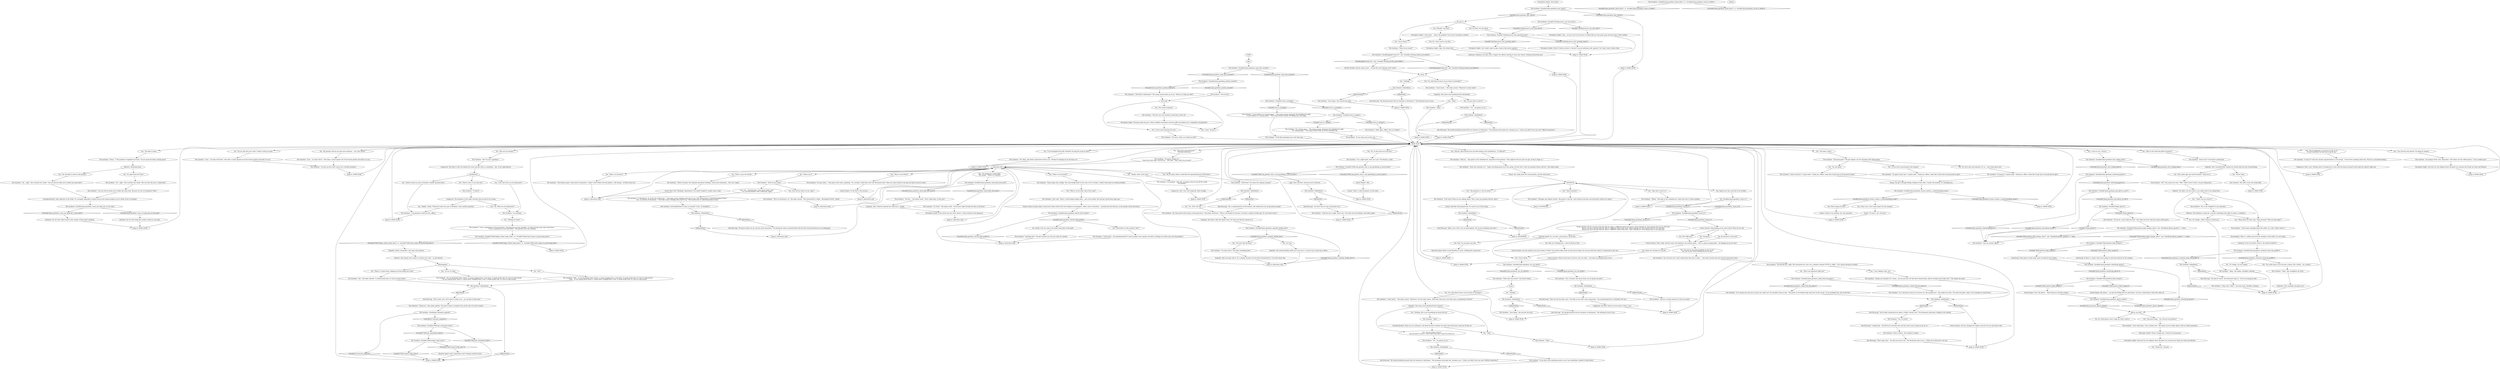 # PLAZA / THE GARDENER
# The Gardener stands on the corner of Whirling and is there to help you navigate the streets of Martinaise. Later it turns out she's a Union spy. You get to know from here that Joyce is in town.
# ==================================================
digraph G {
	  0 [label="START"];
	  1 [label="input"];
	  2 [label="Savoir Faire: Pier? Buildings? Apartments? You should *explore*, maybe scale a wall?"];
	  3 [label="The Gardener: IsKimHere()"];
	  4 [label="IsKimHere()", shape=diamond];
	  5 [label="!(IsKimHere())", shape=diamond];
	  6 [label="You: \"The body is down.\""];
	  7 [label="The Gardener: \"Oh... right.\" She scratches her cheek. \"Can you tell me when you've taken him away then?\""];
	  8 [label="You: \"The body is gone.\""];
	  9 [label="You: \"Go on, it's okay.\""];
	  10 [label="You: \"But?\""];
	  11 [label="The Gardener: Variable[\"whirling.mirror_first_greeting_done\"]"];
	  12 [label="Variable[\"whirling.mirror_first_greeting_done\"]", shape=diamond];
	  13 [label="!(Variable[\"whirling.mirror_first_greeting_done\"])", shape=diamond];
	  14 [label="The Gardener: IsKimHere()"];
	  15 [label="IsKimHere()", shape=diamond];
	  16 [label="!(IsKimHere())", shape=diamond];
	  17 [label="The Gardener: IsKimHere()"];
	  18 [label="IsKimHere()", shape=diamond];
	  19 [label="!(IsKimHere())", shape=diamond];
	  20 [label="You: \"Yes. That's the one.\""];
	  21 [label="You: \"You don't like the boat?\""];
	  22 [label="You: Let it go."];
	  23 [label="The Gardener: \"Anything else?\" The girl watches you rub your sides for warmth."];
	  24 [label="You: \"Working on what?\""];
	  25 [label="You: \"Cool. And what are you doing here?\""];
	  26 [label="The Gardener: \"Of course. Where to?\"\n\"Since the street sign's messed up...\" She nods. \"Okay. What do you need?\""];
	  27 [label="You: \"Thanks, that's all for now.\""];
	  28 [label="You: What's going on here?"];
	  29 [label="You: The traffic jam?"];
	  30 [label="You: Why am I thinking this, I said I'm black as fuck."];
	  31 [label="music"];
	  32 [label="You: \"Nothing, this is just something my brain told me.\""];
	  33 [label="The Gardener: CheckItem(\"ammonia_ampoule\")"];
	  34 [label="CheckItem(\"ammonia_ampoule\")", shape=diamond];
	  35 [label="!(CheckItem(\"ammonia_ampoule\"))", shape=diamond];
	  36 [label="Inland Empire: Her gloves -- you get the feeling that you need them. You have a dead body to deal with, after all."];
	  37 [label="Composure: She's very well composed. Back straight."];
	  38 [label="The Gardener: Variable[\"plaza.gardener_authority_clean_the_graffito\"]"];
	  39 [label="Variable[\"plaza.gardener_authority_clean_the_graffito\"]", shape=diamond];
	  40 [label="!(Variable[\"plaza.gardener_authority_clean_the_graffito\"])", shape=diamond];
	  41 [label="Jump to: [MAIN HUB]"];
	  42 [label="The Gardener: Variable[\"plaza.gardener_perc_black\"]"];
	  43 [label="Variable[\"plaza.gardener_perc_black\"]", shape=diamond];
	  44 [label="!(Variable[\"plaza.gardener_perc_black\"])", shape=diamond];
	  45 [label="music"];
	  46 [label="The Gardener: IsKimHere()"];
	  47 [label="IsKimHere()", shape=diamond];
	  48 [label="!(IsKimHere())", shape=diamond];
	  49 [label="The Gardener: \"I have a greenhouse in the yard there.\" She gestures over her shoulder. \"I've been trying to get some work done...\"\n\"I have a greenhouse in the yard there.\" She gestures over her shoulder. "];
	  50 [label="The Gardener: \"It's there.\" She points north. \"In the yard, right through the hole in the fence.\""];
	  51 [label="You: \"It was sent to processing in the morgue.\""];
	  52 [label="Drama: Of course, sire, of course."];
	  53 [label="Perception (Sight): Okay. The stimuli end."];
	  54 [label="You: \"It's alright, I didn't mean to startle you.\""];
	  55 [label="Encyclopedia: *Pig* is a widely-used term for members of the Police. It's not loving."];
	  56 [label="The Gardener: \"Okay.\" She straightens her back."];
	  57 [label="You: \"It's gone from the *tree*.\""];
	  58 [label="Jump to: [MAIN HUB]"];
	  59 [label="Rhetoric: She realizes she's about to criticize your work -- or lack thereof."];
	  60 [label="You: \"You're black.\""];
	  61 [label="You: \"So, what kind of music do you listen to nowadays?\""];
	  62 [label="The Gardener: \"We don't see a lot of police around here, that's all.\""];
	  63 [label="The Gardener: \"Me? I'm just a gardener.\""];
	  64 [label="Interfacing: Those gloves would really come in handy for the autopsy."];
	  65 [label="The Gardener: CheckEquipped(\"neck_tie\")  and  Variable[\"whirling.necktie_personified\"]"];
	  66 [label="CheckEquipped(\"neck_tie\")  and  Variable[\"whirling.necktie_personified\"]", shape=diamond];
	  67 [label="!(CheckEquipped(\"neck_tie\")  and  Variable[\"whirling.necktie_personified\"])", shape=diamond];
	  68 [label="The Gardener: \"Sure -- I'm done with them.\" She takes a small capsule out of her breast pocket and hands it to you."];
	  69 [label="Drama: Surely it was nothing, sire. Just paranoia."];
	  70 [label="You: Yeah, I'm not gonna say that."];
	  71 [label="You: \"I was talking to him, yes.\""];
	  72 [label="The Gardener: Variable[\"TASK.fridge_victims_body_done\"]  or  Variable[\"TASK.send_corpse_to_processing_done\"]"];
	  73 [label="Variable[\"TASK.fridge_victims_body_done\"]  or  Variable[\"TASK.send_corpse_to_processing_done\"]", shape=diamond];
	  74 [label="!(Variable[\"TASK.fridge_victims_body_done\"]  or  Variable[\"TASK.send_corpse_to_processing_done\"])", shape=diamond];
	  75 [label="Jump to: [MAIN HUB]"];
	  76 [label="The Gardener: IsKimHere()"];
	  77 [label="IsKimHere()", shape=diamond];
	  78 [label="!(IsKimHere())", shape=diamond];
	  79 [label="Jump to: [directions hub]"];
	  80 [label="Composure: She hides it well, but behind the sweat and dirt there is something... else. In her rigid posture."];
	  81 [label="Authority: Nothing to see here. Just a regular law official reacting to every day stimuli. Nothing noteworthy here."];
	  82 [label="Jump to: [directions hub]"];
	  83 [label="The Gardener: \"Of course. What can I help you with?\""];
	  85 [label="The Gardener: \"Of course, I won't hold you back.\" She wipes her brow with the canary yellow glove."];
	  86 [label="The Gardener: \"There's the pier, the Capeside apartment buildings. Some more tenements... Not a lot, really.\""];
	  87 [label="You: \"What is on the other side of the canal?\""];
	  88 [label="Conceptualization: Yeah, keep her in the *loop*. It's strangely enjoyable to report back on the minute progress you've made. Even to strangers."];
	  89 [label="The Gardener: IsKimHere()"];
	  90 [label="IsKimHere()", shape=diamond];
	  91 [label="!(IsKimHere())", shape=diamond];
	  92 [label="The Gardener: \"I'm a night hawk, what can I say?\" She flashes a smile."];
	  93 [label="Drama: There's a little meanness in that smile."];
	  94 [label="Perception (Smell): Even all the way over here, there's a drop of death in the spring air."];
	  95 [label="You: No. I don't want to say that."];
	  96 [label="Kim Kitsuragi: \"No need to worry,\" the lieutenant steps in, \"we're not saying you did.\""];
	  97 [label="The Gardener: \"Oh. Okay.\" She doesn't quite know what to say. \"Thanks for keeping me in the know, sir.\""];
	  98 [label="Jump to: [MAIN HUB]"];
	  99 [label="You: Shake it off, you seem to be under some kind of cold spell..."];
	  100 [label="The Gardener: Variable[\"plaza.gardener_black_done\"]  or  Variable[\"plaza.gardener_viscal_rc_failed\"]"];
	  101 [label="Variable[\"plaza.gardener_black_done\"]  or  Variable[\"plaza.gardener_viscal_rc_failed\"]", shape=diamond];
	  102 [label="!(Variable[\"plaza.gardener_black_done\"]  or  Variable[\"plaza.gardener_viscal_rc_failed\"])", shape=diamond];
	  103 [label="Jump to: [MAIN HUB]"];
	  104 [label="You: \"I have some questions for you.\""];
	  105 [label="The Gardener: \"It's raining again...\" The young woman resting by the wheelbarrow sighs.\n\"It's raining again...\" The young woman looks up at the overladen sky."];
	  106 [label="gloves_are_here"];
	  107 [label="You: \"My partner told me you may have ammonia -- can I have some?\""];
	  108 [label="You: \"What is in the East?\""];
	  109 [label="The Gardener: \"The harbour gates. Some kind of commotion, I think? I don't follow the local politics.\" She shrugs. \"A Frittte store too.\""];
	  110 [label="You: \"What is in the West?\""];
	  111 [label="Jump to: [directions hub]"];
	  112 [label="Rhetoric: You didn't say she wrote it, you asked what it was doing there."];
	  113 [label="Authority: No! Do *not* keep this random civilian in any loops."];
	  114 [label="The Gardener: \"Snow has nutrients in it -- helps everything green up in the spring. At least that's what my grandma always told me.\" She smiles shyly."];
	  115 [label="The Gardener: \"Mhmh.\" She looks at her wheelbarrow, where the snow is slowly melting."];
	  116 [label="You: \"Are you by any chance keeping an eye on us?\"\n\"Are you by any chance keeping an eye on me?\""];
	  117 [label="Kim Kitsuragi: \"We should probably proceed with our business in Martinaise.\" The lieutenant interrupts her, turning to you. \"Unless you didn't have any more *official* questions?\""];
	  118 [label="You: \"Do you listen to disco?\"\n\"Do you listen to disco? I need some fresh jams to get out of this rut.\""];
	  119 [label="Jump to: [MAIN HUB]"];
	  120 [label="Jump to: [MAIN HUB]"];
	  121 [label="You: \"What about the other sign. *Pigs go home*? Who are these pigs?\""];
	  122 [label="Authority: Even if she didn't write it, she should CLEAN IT."];
	  123 [label="The Gardener: \"Like gone-gone?\" The girl repeats, her face beaming with appreciation."];
	  124 [label="The Gardener: Variable[\"plaza.gardener_main_hub_reached\"]"];
	  125 [label="Variable[\"plaza.gardener_main_hub_reached\"]", shape=diamond];
	  126 [label="!(Variable[\"plaza.gardener_main_hub_reached\"])", shape=diamond];
	  127 [label="The Gardener: \"Yes.\" She looks relieved. \"It smells pretty bad, so I have to take breaks.\""];
	  128 [label="Kim Kitsuragi: \"Yes. A representative of the harbour. She should have set up operations nearby.\""];
	  129 [label="You: \"What is in the South?\""];
	  130 [label="You: \"Maybe.\" (Nod.) \"Pleased to meet you, Just A Gardener. I have another question.\""];
	  131 [label="You: Squint your eyes and look at her intently."];
	  132 [label="You: Variable[\"plaza.gardener_viscal_rc\"]"];
	  133 [label="Variable[\"plaza.gardener_viscal_rc\"]", shape=diamond];
	  134 [label="!(Variable[\"plaza.gardener_viscal_rc\"])", shape=diamond];
	  135 [label="The Gardener: Variable[\"plaza.gardener_viscal_rc\"]"];
	  136 [label="Variable[\"plaza.gardener_viscal_rc\"]", shape=diamond];
	  137 [label="!(Variable[\"plaza.gardener_viscal_rc\"])", shape=diamond];
	  138 [label="Visual Calculus: Are you entirely sure you're black as *fuck*? You should really check out that mirror thing. For now, go with she's black. It's important to the case."];
	  139 [label="Jump to: [MAIN HUB]"];
	  140 [label="The Gardener: Variable[\"TASK.perform_field_autopsy\"]"];
	  141 [label="Variable[\"TASK.perform_field_autopsy\"]", shape=diamond];
	  142 [label="!(Variable[\"TASK.perform_field_autopsy\"])", shape=diamond];
	  143 [label="The Gardener: Variable[\"TASK.ask_gardner_why_is_she_gardening_in_march_done\"]"];
	  144 [label="Variable[\"TASK.ask_gardner_why_is_she_gardening_in_march_done\"]", shape=diamond];
	  145 [label="!(Variable[\"TASK.ask_gardner_why_is_she_gardening_in_march_done\"])", shape=diamond];
	  146 [label="You: \"I have to run.\" [Leave.]"];
	  147 [label="The Gardener: \"Oh that...\" She points north. \"That's right there, in the yard.\""];
	  148 [label="Jump to: [MAIN HUB]"];
	  149 [label="You: So what? I'm also black."];
	  150 [label="Perception (Sight): I don't know -- what's the problem? You're just *reacting to stimuli*."];
	  151 [label="The Gardener: \"I don't know...\" She looks around. \"Whatever's on the radio?\""];
	  152 [label="Jump to: [directions hub]"];
	  153 [label="intro_hub"];
	  154 [label="You: \"Good to meet you, Just-A-Gardener. Another question then.\""];
	  155 [label="The Gardener: Variable[\"plaza.gardener_first_ending_done\"]"];
	  156 [label="Variable[\"plaza.gardener_first_ending_done\"]", shape=diamond];
	  157 [label="!(Variable[\"plaza.gardener_first_ending_done\"])", shape=diamond];
	  158 [label="The Gardener: \"Some shops and a bridge. The canal bridge leads to the coast, but it's broken, I think? Some kind of accident probably.\""];
	  159 [label="Empathy: She's not okay with it. It's a display of power and she feels threatened by it. You don't know why."];
	  160 [label="Jump to: [MAIN HUB]"];
	  161 [label="Perception (Sight): The place looks the part. There's graffito everywhere and the traffic jam behind you is completely *unregulated*."];
	  162 [label="Jump to: [MAIN HUB]"];
	  163 [label="The Gardener: Variable[\"TASK.inspect_body_parts\"]"];
	  164 [label="Variable[\"TASK.inspect_body_parts\"]", shape=diamond];
	  165 [label="!(Variable[\"TASK.inspect_body_parts\"])", shape=diamond];
	  166 [label="You: \"You could clean it up if you get a chance. Be a citizen -- be a winner.\""];
	  167 [label="Empathy: There's discomfort. She stops mid sentence."];
	  168 [label="Perception (Sight): She's black."];
	  169 [label="Kim Kitsuragi: \"We should proceed with our business in Martinaise.\" The lieutenant turns to you."];
	  170 [label="The Gardener: \"I don't know... the abandoned kind? It used to gather every spring, but there's nothing to do there now. Just drug addicts.\""];
	  171 [label="The Gardener: \"Uh... I'm gonna say no.\""];
	  172 [label="The Gardener: \"I'm glad to hear that.\" A quick smile. \"Thank you, officer. Looks like I'll get mint in the ground by April.\""];
	  173 [label="You: I don't care, I just wanna enjoy the nice moment."];
	  174 [label="Empathy: She seems more perplexed than cornered."];
	  175 [label="Composure: She's a pro. Nothing short of coming face to face with the fatman himself would make her admit it right now."];
	  176 [label="You: \"What is this *fuck the police* business?\""];
	  177 [label="The Gardener: \"Excuse me?\" She doesn't understand."];
	  178 [label="MAIN HUB"];
	  179 [label="The Gardener: Variable[\"auto.is_raining\"]"];
	  180 [label="Variable[\"auto.is_raining\"]", shape=diamond];
	  181 [label="!(Variable[\"auto.is_raining\"])", shape=diamond];
	  182 [label="The Gardener: Variable[\"auto.is_snowing\"]"];
	  183 [label="Variable[\"auto.is_snowing\"]", shape=diamond];
	  184 [label="!(Variable[\"auto.is_snowing\"])", shape=diamond];
	  185 [label="the_girl_is"];
	  186 [label="You: \"Nothing.\""];
	  187 [label="The Gardener: \"You're back.\""];
	  188 [label="The Gardener: \"Thank you.\" She smiles politely. \"My head is about to explode from all the salts I've had to inhale.\""];
	  189 [label="The Gardener: Variable[\"TASK.perform_field_autopsy\"]"];
	  190 [label="Variable[\"TASK.perform_field_autopsy\"]", shape=diamond];
	  191 [label="!(Variable[\"TASK.perform_field_autopsy\"])", shape=diamond];
	  192 [label="The Gardener: \"Go easy on that stuff. It gave me a terrible headache.\""];
	  193 [label="You: \"Okay then. Snow it is.\""];
	  194 [label="Jump to: [SNOWHUB]"];
	  195 [label="Visual Calculus: That's right. And the canal, the bookstore, the harbour gates... This is a great vantage point -- for keeping an eye on *you*."];
	  196 [label="The Gardener: \"Okay.\""];
	  197 [label="You: \"It's so late and you're still here.\""];
	  198 [label="Inland Empire: Odd..."];
	  199 [label="Jump to: [MAIN HUB]"];
	  200 [label="You: \"Evrart confirmed, he sent you to spy on us.\"\n\"Evrart confirmed, he sent you to spy on me.\""];
	  201 [label="The Gardener: \"Okay,\" she replies, shoulders relaxing."];
	  202 [label="You: \"I've investigated the body. Shouldn't be long till we get it down.\""];
	  203 [label="You: \"No, the body is down on the ground.\""];
	  204 [label="You: \"I'm looking for a dead body.\"\n\"The corpse -- where is it exactly?\""];
	  205 [label="The Gardener: \"Oh, that must be the woman on the giant boat.\" She points northwest. \"There's one docked on the pier. It arrived a couple of weeks ago. It's very hard to miss.\""];
	  206 [label="The Gardener: Variable[\"plaza.gardener_prehub_reached\"]"];
	  207 [label="Variable[\"plaza.gardener_prehub_reached\"]", shape=diamond];
	  208 [label="!(Variable[\"plaza.gardener_prehub_reached\"])", shape=diamond];
	  209 [label="The Gardener: Variable[\"plaza.gardener_gloves_inland\"]"];
	  210 [label="Variable[\"plaza.gardener_gloves_inland\"]", shape=diamond];
	  211 [label="!(Variable[\"plaza.gardener_gloves_inland\"])", shape=diamond];
	  212 [label="The Gardener: \"Oh?\" She cranes her neck. \"Well, I didn't write it there. I'm just sitting here.\""];
	  213 [label="Drama: You get a strange feeling, looking at that smile. It spoils the moment. It is disingenuous."];
	  214 [label="The Gardener: \"Ask me a normal question or leave me alone.\""];
	  215 [label="You: Noted, but I'll keep it to myself."];
	  216 [label="The Gardener: Variable[\"plaza.gardener_asked_fuck_the_police\"]"];
	  217 [label="Variable[\"plaza.gardener_asked_fuck_the_police\"]", shape=diamond];
	  218 [label="!(Variable[\"plaza.gardener_asked_fuck_the_police\"])", shape=diamond];
	  219 [label="Jump to: [MAIN HUB]"];
	  220 [label="The Gardener: \"If you don't have anything normal to say I had something I needed to think about.\""];
	  221 [label="Conceptualization: What are you waiting for, ask about the disco already. You need some fresh jams to get out of this rut."];
	  222 [label="Inland Empire: In the West is the miracle..."];
	  223 [label="The Gardener: Variable[\"XP.got_gloves\"]"];
	  224 [label="Variable[\"XP.got_gloves\"]", shape=diamond];
	  225 [label="!(Variable[\"XP.got_gloves\"])", shape=diamond];
	  226 [label="The Gardener: \"Is that so?\" Her face remains expressionless as she shrugs. \"I don't know anything about that. Must be a misunderstanding.\""];
	  227 [label="Jump to: [MAIN HUB]"];
	  228 [label="You: \"Never mind.\""];
	  229 [label="The Gardener: \"In heaven?\" A quick smile. \"Thank you, officer. Looks like I'll get mint in the ground by April.\""];
	  230 [label="Jump to: [MAIN HUB]"];
	  231 [label="The Gardener: \"I am pleased to meet you too, officer.\""];
	  232 [label="The Gardener: \"Sure -- I'm done with it.\" She takes a small capsule out of her breast pocket and hands it to you."];
	  233 [label="directions hub"];
	  234 [label="You: \"I didn't say you wrote it.\""];
	  235 [label="The Gardener: \"Sir, it was *implied* in your question.\""];
	  236 [label="Rhetoric: The timidness is gone for a second. Something else takes it's place. A readiness."];
	  237 [label="Visual Calculus: All you can see is the fact that her skin is a different colour from yours. That's literally all. You're gonna have to run with that.\nAll you can see is the fact that her skin is a different colour from yours. That's literally all. You're gonna have to run with that.\nAll you can see is the fact that her skin is a different colour from yours. That's literally all. You're gonna have to run with that."];
	  238 [label="Reaction Speed: Better to get off before it starts. Nothing left to gain here."];
	  239 [label="The Gardener: \"It is, because he sent you to harass me, didn't he? You shouldn't listen to him.\" She points to the defaced sign above her on the corner. \"It was probably him, who wrote that.\""];
	  240 [label="The Gardener: There's silence. The smallest of smiles."];
	  241 [label="Jump to: [MAIN HUB]"];
	  242 [label="The Gardener: \"What does that mean?\" She doesn't flinch."];
	  243 [label="The Gardener: Variable[\"plaza.gardener_interfacing_gloves\"]"];
	  244 [label="Variable[\"plaza.gardener_interfacing_gloves\"]", shape=diamond];
	  245 [label="!(Variable[\"plaza.gardener_interfacing_gloves\"])", shape=diamond];
	  246 [label="Logic: She's still here, because you're still here."];
	  247 [label="Jump to: [MAIN HUB]"];
	  248 [label="You: \"It's alright, I'm just asking.\""];
	  249 [label="You: \"Can I borrow your gloves? I'm doing an autopsy.\""];
	  250 [label="The Gardener: \"It was clear just an hour ago...\""];
	  251 [label="The Gardener: \"What do you mean?\""];
	  252 [label="You: \"Later.\" [Leave.]"];
	  253 [label="The Gardener: \"See you around, officer.\""];
	  254 [label="The Gardener: \"In Martinaise, sir. In the city of Revachol...\" She looks around, thinking what else to say. \"This intersection is called Roundabout North.\"\n\"Yes, sir. District of Martinaise...\" She looks around, thinking what else to say. \"This intersection is called Roundabout North.\""];
	  255 [label="The Gardener: \"Wild Pines? You mean the company woman?\""];
	  256 [label="You: \"Tell me, what exactly have you been doing in your greenhouse -- in *March*?\""];
	  257 [label="The Gardener: \"Sure thing.\" She narrows her eyes."];
	  258 [label="The Gardener: \"A bit much? What are you talking about? That's what my grandma told me, okay?\""];
	  259 [label="You: \"What nutrients?\""];
	  260 [label="Reaction Speed: No, you don't. Just back up, cancel this."];
	  261 [label="The Gardener: IsKimHere()"];
	  262 [label="IsKimHere()", shape=diamond];
	  263 [label="!(IsKimHere())", shape=diamond];
	  264 [label="The Gardener: \"Uh... I'm gonna say no.\""];
	  265 [label="Inland Empire: Psst! Her gloves -- they'll help you with the autopsy."];
	  266 [label="Visual Calculus: She has changed the subject and won't let you get back to this."];
	  267 [label="Jump to: [directions hub]"];
	  268 [label="You: \"This street sign says fuck the police.\" (Point to it.)"];
	  269 [label="The Gardener: \"I don't know anything about that either. As I said, I didn't write it.\""];
	  270 [label="The Gardener: \"Down...?\" The gardener straightens her back. \"Do you mean the body is finally gone?\""];
	  271 [label="You: \"It's not in the yard anymore. It's in... some other place now.\""];
	  272 [label="The Gardener: \"It felt like springtime just a few days ago...\""];
	  273 [label="optionsgohere"];
	  274 [label="Kim Kitsuragi: \"Don't worry, miss. We're here to clean it up -- you can get to work soon.\""];
	  275 [label="You: \"You sound surprised.\""];
	  276 [label="The Gardener: \"I can't believe it's snowing again...\" The young woman resting by the wheelbarrow sighs.\n\"I can't believe it's snowing again...\" The young woman watches the falling snow and sighs."];
	  277 [label="You: \"One more thing... Can I borrow your gloves?\""];
	  278 [label="You: \"Do you still have your salts? I think I could use some.\""];
	  279 [label="The Gardener: \"It's just water...\" She looks at the water, squinting. \"No, actually, I think they call it the Martinaise Inlet. There are some islands in the bay, but they're hard to reach.\""];
	  280 [label="The Gardener: \"We're in Martinaise, sir.\" She looks around. \"This intersection is called... Roundabout North, I think.\""];
	  281 [label="Kim Kitsuragi: \"He knows where we are. He just wants directions.\" The lieutenant seems uncomfortable with the level of disorientation you are displaying."];
	  282 [label="The Gardener: Variable[\"TASK.perform_field_autopsy_done\"]  and  CheckItem(\"gloves_garden\") == false"];
	  283 [label="Variable[\"TASK.perform_field_autopsy_done\"]  and  CheckItem(\"gloves_garden\") == false", shape=diamond];
	  284 [label="!(Variable[\"TASK.perform_field_autopsy_done\"]  and  CheckItem(\"gloves_garden\") == false)", shape=diamond];
	  285 [label="Rhetoric: Absolutely gone."];
	  286 [label="The Gardener: Variable[\"plaza.gardener_conze_yes_keep_her_in_the_loop\"]"];
	  287 [label="Variable[\"plaza.gardener_conze_yes_keep_her_in_the_loop\"]", shape=diamond];
	  288 [label="!(Variable[\"plaza.gardener_conze_yes_keep_her_in_the_loop\"])", shape=diamond];
	  289 [label="Drama: Yes, think about the cute grandma, not the weird snow."];
	  290 [label="The Gardener: IsKimHere()"];
	  291 [label="IsKimHere()", shape=diamond];
	  292 [label="!(IsKimHere())", shape=diamond];
	  293 [label="The Gardener: IsKimHere()"];
	  294 [label="IsKimHere()", shape=diamond];
	  295 [label="!(IsKimHere())", shape=diamond];
	  296 [label="Kim Kitsuragi: \"You've been resting here for quite a *while*, haven't you?\" The lieutenant intervenes, looking at her intently."];
	  297 [label="Visual Calculus: Glad to have been of service. Now you know -- the locals are keeping tabs on you."];
	  298 [label="Suggestion: He didn't think you were about to bust a case."];
	  299 [label="Kim Kitsuragi: \"We should proceed with our business in Martinaise.\" The lieutenant turns to you."];
	  300 [label="The Gardener: \"I like the city at night. Don't you?\" She looks into the darkness and smiles again."];
	  301 [label="Jump to: [MAIN HUB]"];
	  302 [label="Jump to: [MAIN HUB]"];
	  303 [label="You: \"No, just gone.\""];
	  304 [label="The Gardener: \"As you *probably* know, there's a corpse hanging from a tree there. It smells pretty bad. So I have to take breaks.\"\n\"As you already know, there's a corpse there. Hanging from a tree. It smells pretty bad, so I have to take breaks.\""];
	  305 [label="The Gardener: IsKimHere()"];
	  306 [label="IsKimHere()", shape=diamond];
	  307 [label="!(IsKimHere())", shape=diamond];
	  308 [label="The Gardener: \"I'm working.\""];
	  309 [label="The Gardener: \"Sure, keep them. I have another pair.\" She hands you the rubber gloves with no visible annoyance."];
	  310 [label="The Gardener: \"Just coast. There's a little fishing village there... and a fish market. But that got closed down ages ago.\""];
	  311 [label="The Gardener: \"What do you mean?\""];
	  312 [label="Reaction Speed: Salts? Ammonium salts? Perhaps useful for later."];
	  313 [label="You: The plaza?"];
	  314 [label="Jump to: [MAIN HUB]"];
	  315 [label="Kim Kitsuragi: \"I understand -- the RCM isn't welcome here and the locals want to keep an eye on us.\""];
	  316 [label="Kim Kitsuragi: \"That was the last time, miss.\" He looks at you with a stern expression. \"Our questioning here is concluded. Let's go.\""];
	  317 [label="You: \"Nothing.\""];
	  318 [label="You: \"The police need directions.\"\n\"We need directions.\""];
	  319 [label="Perception (Sight): Uhm... are you sure? In the mirror it looked like you were pink, grey and more than a little reddish."];
	  320 [label="Perception (Sight): You *really* need to take a look at that mirror upstairs."];
	  321 [label="You: \"There's more to you than that.\""];
	  322 [label="You: \"Who are you exactly?\""];
	  323 [label="The Gardener: \"Okay.\""];
	  324 [label="Authority: She's probably not gonna do it."];
	  325 [label="You: An entrance to the yard?"];
	  326 [label="The Gardener: Variable[\"plaza.gardener_you_are_black\"]"];
	  327 [label="Variable[\"plaza.gardener_you_are_black\"]", shape=diamond];
	  328 [label="!(Variable[\"plaza.gardener_you_are_black\"])", shape=diamond];
	  329 [label="You: \"So, what kind of music do you listen to nowadays?\""];
	  330 [label="Half Light: Really? *None.* Maybe just a *tiny* bit of annoyance."];
	  331 [label="Jump to: [MAIN HUB]"];
	  332 [label="The Gardener: \"Oh... right.\" She scratches her cheek. \"But not from the yard. I understand.\""];
	  333 [label="You: *Should* I say that?"];
	  334 [label="The Gardener: Variable[\"whirling.mirror_saw_your_face\"]"];
	  335 [label="Variable[\"whirling.mirror_saw_your_face\"]", shape=diamond];
	  336 [label="!(Variable[\"whirling.mirror_saw_your_face\"])", shape=diamond];
	  337 [label="Kim Kitsuragi: \"We should probably proceed with our business in Martinaise.\" The lieutenant interrupts her, turning to you. \"Unless you didn't have any more *official* questions?\""];
	  338 [label="Empathy: She doesn't like that *giant* boat. Nor does she like the woman on it."];
	  339 [label="Jump to: [MAIN HUB]"];
	  340 [label="The Gardener: \"Is there?\""];
	  341 [label="Composure: The quickness of the reply certainly does not prove you wrong."];
	  342 [label="The Gardener: Variable[\"plaza.gardener_got_gloves_in_exit\"]"];
	  343 [label="Variable[\"plaza.gardener_got_gloves_in_exit\"]", shape=diamond];
	  344 [label="!(Variable[\"plaza.gardener_got_gloves_in_exit\"])", shape=diamond];
	  345 [label="The Gardener: \"Hello again, officer. How are things?\""];
	  346 [label="You: \"Where am I?\""];
	  347 [label="You: \"Do you know where I could find the representative for Wild Pines?\""];
	  348 [label="The Gardener: IsKimHere()"];
	  349 [label="IsKimHere()", shape=diamond];
	  350 [label="!(IsKimHere())", shape=diamond];
	  351 [label="The Gardener: Variable[\"plaza.gardener_drama_catches_a_momentspoiling_smile\"]"];
	  352 [label="Variable[\"plaza.gardener_drama_catches_a_momentspoiling_smile\"]", shape=diamond];
	  353 [label="!(Variable[\"plaza.gardener_drama_catches_a_momentspoiling_smile\"])", shape=diamond];
	  354 [label="Kim Kitsuragi: \"Relax, miss. This is not an interrogation. We are just checking some facts.\""];
	  355 [label="Jump to: [SNOWHUB]"];
	  356 [label="The Gardener: IsKimHere()"];
	  357 [label="IsKimHere()", shape=diamond];
	  358 [label="!(IsKimHere())", shape=diamond];
	  359 [label="Kim Kitsuragi: \"You don't have to stay up because of us.\""];
	  360 [label="Jump to: [MAIN HUB]"];
	  361 [label="The Gardener: \"Gone to heaven?\" A quick smile. \"Thank you, officer. Looks like I'll get mint in the ground by April.\""];
	  362 [label="You: \"There's a corpse there, keeping you from doing your work.\""];
	  363 [label="Jump to: [MAIN HUB]"];
	  364 [label="The Gardener: Variable[\"plaza.gardener_empathy_dislike_boat\"]"];
	  365 [label="Variable[\"plaza.gardener_empathy_dislike_boat\"]", shape=diamond];
	  366 [label="!(Variable[\"plaza.gardener_empathy_dislike_boat\"])", shape=diamond];
	  367 [label="The Gardener: Variable[\"plaza.gardener_shivers_fish_market\"]"];
	  368 [label="Variable[\"plaza.gardener_shivers_fish_market\"]", shape=diamond];
	  369 [label="!(Variable[\"plaza.gardener_shivers_fish_market\"])", shape=diamond];
	  370 [label="You: \"What kind of a fish market is this?\""];
	  371 [label="quicklyahub"];
	  372 [label="Jump to: [MAIN HUB]"];
	  373 [label="You: \"What is up in the North?\""];
	  374 [label="Empathy: She seems more perplexed than threatened."];
	  375 [label="Horrific Necktie: Ask her about music -- it'll get the convo flowing, don't worry!"];
	  376 [label="The Gardener: \"Can you tell me when you've taken him away then. Because I'm sort of waiting for *that*.\""];
	  377 [label="The Gardener: \"No, of course not! I don't understand what this is about...\" She looks towards the yard and her expression clears."];
	  378 [label="The Gardener: \"Maybe you shouldn't be. I mean... you do your job, but that kid is beyond help. And he certainly won't help *you*.\" She shakes her head."];
	  379 [label="The Gardener: \"Yes. I'm tired.\""];
	  380 [label="You: \"Okay.\""];
	  381 [label="The Gardener: \"I don't know...\" She looks around. \"Whatever's on the radio I guess. What does this have to do with snow, or gardening in March?\""];
	  382 [label="The Gardener: SetVariableValue(\"tc.that_in_revachol\", true) --[[ Variable[ ]]"];
	  383 [label="Jump to: [MAIN HUB]"];
	  384 [label="The Gardener: Variable[\"plaza.gardener_dead_body_discussed\"]"];
	  385 [label="Variable[\"plaza.gardener_dead_body_discussed\"]", shape=diamond];
	  386 [label="!(Variable[\"plaza.gardener_dead_body_discussed\"])", shape=diamond];
	  387 [label="You: No, those gloves aren't really my style. [Leave.]"];
	  388 [label="The Gardener: \"No problem.\" She nods, brushing a fleck of soil off her cheek.\n\"No problem.\""];
	  389 [label="You: \"I'm... disorientated. I don't know where I am.\"\n\"I'm a bit disoriented. This is Revachol, right?\""];
	  390 [label="You: \"Just tell me where we are, okay?\""];
	  391 [label="endhub"];
	  392 [label="Jump to: [MAIN HUB]"];
	  393 [label="Visual Calculus: Stop looking at her, look around! What do you see?"];
	  394 [label="You: \"You're black.\""];
	  395 [label="The Gardener: \"The kid did this, right? The red-haired rat? Can't say a sentence without *f****t* or *kipt*... He's always giving me trouble.\""];
	  396 [label="The Gardener: \"It is, because he sent you to harass me. He's playing you.\" She shakes her head. \"He hates the police, okay? A lot of people do around here.\""];
	  397 [label="The Gardener: She shifts in her seat awkwardly."];
	  398 [label="Jump to: [directions hub]"];
	  399 [label="The Gardener: \"An autopsy? Wow. Sure, keep them.\" She hands you the rubber gloves. \"I have another pair.\""];
	  400 [label="Empathy: She's relieved someone has come for it -- finally."];
	  401 [label="Perception (Sight): She must be very diligent about the glove-use, because her hands are clean and delicate."];
	  402 [label="Perception (Sight): She must be very diligent about the glove-use, because her hands are clean and delicate."];
	  403 [label="The Gardener: Variable[\"plaza.gardener_interfacing_gloves\"]"];
	  404 [label="Variable[\"plaza.gardener_interfacing_gloves\"]", shape=diamond];
	  405 [label="!(Variable[\"plaza.gardener_interfacing_gloves\"])", shape=diamond];
	  406 [label="Authority: No! Do *not* report back to this random civilian about anything."];
	  407 [label="You: \"The grandma is a bit too much.\""];
	  408 [label="The Gardener: \"Nitrogen and sulphur mostly.\" She points to the sky. \"And whatever factories and aerostatics exhale too I guess.\""];
	  409 [label="Kim Kitsuragi: \"That's okay, miss -- do what you have to do.\" The lieutenant nods at you. \"I think we're done here. Let's go.\""];
	  410 [label="The Gardener: \"Okay.\""];
	  411 [label="You: \"Thank you.\" [Leave]"];
	  412 [label="Empathy: She's uncomfortable. Maybe you should drop this line of questioning."];
	  413 [label="Jump to: [MAIN HUB]"];
	  414 [label="Jump to: [directions hub]"];
	  415 [label="The Gardener: \"Well... as you *probably* know, there's a corpse hanging from a tree there. It smells pretty bad. So I have to take breaks.\"\n\"Well... as you already know there's a corpse there, hanging from a tree. It smells pretty bad. So I have to take breaks.\""];
	  416 [label="Perception (Sight): What if I told you there's a *mirror* on your bathroom wall, upstairs? You *may* want to take a look."];
	  417 [label="The Gardener: \"I'm okay with it. Was there something else?\""];
	  418 [label="Empathy: She would probably prefer not to go into it. It wasn't easy to pick up on either..."];
	  419 [label="Shivers: Rows of stalls under a broad roof, where silvery fish were heaped on newspapers. Water, water everywhere -- pouring from the heavens, in the shadow of the old church."];
	  420 [label="Jump to: [MAIN HUB]"];
	  421 [label="The Gardener: \"The RCM in Martinaise?\" The young woman looks up at you. \"What can I help you with?\""];
	  422 [label="Interfacing: If there's a corpse, then you're going to need those gloves for the autopsy."];
	  423 [label="You: \"Do you listen to disco?\""];
	  424 [label="You: \"Okay.\""];
	  425 [label="You: \"Yes. What are you doing here?\""];
	  426 [label="The Gardener: \"Okay, well, I didn't,\" she leans back, shoulders relaxing."];
	  427 [label="The Gardener: \"Well uh...\" She points to her wheelbarrow, surprised at the question. \"This might be the last snow we get. At least I hope so...\""];
	  428 [label="SNOWHUB"];
	  429 [label="Drama: She feels interrogated now. It's hard to say if she's lying."];
	  430 [label="You: \"That's not important right now.\""];
	  431 [label="The Gardener: \"Yes, I'm black, how many times are you gonna say that?\""];
	  432 [label="The Gardener: \"Sure thing.\" She narrows her eyes."];
	  433 [label="The Gardener: Variable[\"TASK.get_ammonium_done\"]"];
	  434 [label="Variable[\"TASK.get_ammonium_done\"]", shape=diamond];
	  435 [label="!(Variable[\"TASK.get_ammonium_done\"])", shape=diamond];
	  0 -> 1
	  1 -> 124
	  2 -> 398
	  3 -> 4
	  3 -> 5
	  4 -> 359
	  5 -> 301
	  6 -> 270
	  7 -> 88
	  8 -> 123
	  9 -> 304
	  10 -> 415
	  11 -> 12
	  11 -> 13
	  12 -> 320
	  13 -> 416
	  14 -> 16
	  14 -> 15
	  15 -> 337
	  16 -> 413
	  17 -> 18
	  17 -> 19
	  18 -> 169
	  19 -> 257
	  20 -> 205
	  21 -> 417
	  22 -> 418
	  23 -> 79
	  24 -> 49
	  25 -> 308
	  26 -> 233
	  27 -> 388
	  28 -> 69
	  29 -> 195
	  30 -> 138
	  31 -> 329
	  31 -> 317
	  32 -> 196
	  33 -> 34
	  33 -> 35
	  34 -> 363
	  35 -> 433
	  36 -> 209
	  37 -> 119
	  38 -> 40
	  38 -> 39
	  39 -> 248
	  39 -> 166
	  40 -> 76
	  41 -> 178
	  42 -> 43
	  42 -> 44
	  43 -> 185
	  44 -> 148
	  45 -> 186
	  45 -> 61
	  46 -> 48
	  46 -> 47
	  47 -> 128
	  48 -> 20
	  49 -> 72
	  50 -> 94
	  51 -> 172
	  52 -> 392
	  53 -> 81
	  54 -> 201
	  55 -> 122
	  56 -> 324
	  57 -> 332
	  58 -> 178
	  59 -> 273
	  60 -> 251
	  61 -> 151
	  62 -> 161
	  63 -> 80
	  64 -> 243
	  65 -> 66
	  65 -> 67
	  66 -> 375
	  67 -> 45
	  68 -> 192
	  69 -> 392
	  70 -> 238
	  71 -> 378
	  72 -> 73
	  72 -> 74
	  73 -> 75
	  74 -> 167
	  75 -> 178
	  76 -> 77
	  76 -> 78
	  77 -> 96
	  78 -> 302
	  79 -> 233
	  80 -> 371
	  81 -> 420
	  82 -> 233
	  83 -> 178
	  85 -> 282
	  86 -> 2
	  87 -> 310
	  88 -> 286
	  89 -> 90
	  89 -> 91
	  90 -> 299
	  91 -> 432
	  92 -> 143
	  93 -> 120
	  94 -> 82
	  95 -> 53
	  96 -> 426
	  97 -> 98
	  98 -> 178
	  99 -> 23
	  100 -> 101
	  100 -> 102
	  103 -> 178
	  104 -> 83
	  105 -> 250
	  106 -> 387
	  106 -> 277
	  107 -> 232
	  108 -> 109
	  109 -> 398
	  110 -> 279
	  111 -> 233
	  112 -> 121
	  112 -> 234
	  112 -> 54
	  113 -> 41
	  114 -> 289
	  115 -> 247
	  116 -> 377
	  117 -> 219
	  118 -> 264
	  119 -> 178
	  120 -> 178
	  121 -> 269
	  122 -> 38
	  123 -> 51
	  123 -> 271
	  123 -> 303
	  124 -> 125
	  124 -> 126
	  125 -> 182
	  126 -> 206
	  127 -> 305
	  128 -> 205
	  129 -> 158
	  130 -> 231
	  131 -> 132
	  132 -> 133
	  132 -> 134
	  133 -> 135
	  134 -> 135
	  135 -> 136
	  135 -> 137
	  136 -> 393
	  137 -> 237
	  138 -> 394
	  139 -> 178
	  140 -> 141
	  140 -> 142
	  141 -> 265
	  142 -> 36
	  143 -> 144
	  143 -> 145
	  144 -> 246
	  145 -> 198
	  146 -> 155
	  147 -> 400
	  148 -> 178
	  149 -> 11
	  150 -> 60
	  150 -> 95
	  151 -> 374
	  152 -> 233
	  153 -> 104
	  153 -> 275
	  153 -> 252
	  154 -> 231
	  155 -> 156
	  155 -> 157
	  157 -> 403
	  158 -> 87
	  159 -> 152
	  160 -> 178
	  161 -> 104
	  161 -> 252
	  162 -> 178
	  163 -> 164
	  163 -> 165
	  164 -> 363
	  165 -> 312
	  166 -> 56
	  167 -> 59
	  168 -> 42
	  169 -> 331
	  170 -> 79
	  171 -> 14
	  172 -> 213
	  173 -> 52
	  174 -> 32
	  174 -> 380
	  174 -> 118
	  175 -> 227
	  176 -> 177
	  177 -> 412
	  178 -> 256
	  178 -> 322
	  178 -> 197
	  178 -> 6
	  178 -> 200
	  178 -> 8
	  178 -> 202
	  178 -> 107
	  178 -> 176
	  178 -> 146
	  178 -> 278
	  178 -> 249
	  178 -> 318
	  179 -> 180
	  179 -> 181
	  180 -> 105
	  181 -> 345
	  182 -> 184
	  182 -> 183
	  183 -> 276
	  184 -> 179
	  185 -> 60
	  185 -> 333
	  185 -> 149
	  186 -> 17
	  187 -> 153
	  188 -> 33
	  189 -> 190
	  189 -> 191
	  190 -> 64
	  191 -> 422
	  192 -> 58
	  193 -> 115
	  194 -> 428
	  195 -> 116
	  195 -> 215
	  196 -> 221
	  197 -> 92
	  198 -> 93
	  199 -> 178
	  200 -> 226
	  201 -> 302
	  202 -> 97
	  203 -> 7
	  204 -> 384
	  205 -> 338
	  206 -> 208
	  206 -> 207
	  207 -> 187
	  208 -> 421
	  209 -> 210
	  209 -> 211
	  210 -> 106
	  212 -> 112
	  213 -> 351
	  214 -> 241
	  215 -> 297
	  216 -> 217
	  216 -> 218
	  217 -> 239
	  218 -> 396
	  219 -> 178
	  220 -> 219
	  221 -> 380
	  221 -> 118
	  222 -> 267
	  223 -> 224
	  223 -> 225
	  224 -> 253
	  225 -> 85
	  226 -> 175
	  227 -> 178
	  228 -> 397
	  229 -> 213
	  230 -> 178
	  231 -> 372
	  232 -> 192
	  233 -> 129
	  233 -> 27
	  233 -> 108
	  233 -> 204
	  233 -> 110
	  233 -> 373
	  233 -> 346
	  233 -> 347
	  234 -> 235
	  235 -> 236
	  236 -> 121
	  236 -> 54
	  237 -> 260
	  238 -> 160
	  239 -> 293
	  240 -> 409
	  241 -> 178
	  242 -> 31
	  243 -> 244
	  243 -> 245
	  244 -> 106
	  245 -> 140
	  246 -> 3
	  247 -> 178
	  248 -> 201
	  249 -> 399
	  250 -> 178
	  251 -> 65
	  254 -> 382
	  255 -> 46
	  256 -> 427
	  257 -> 331
	  258 -> 429
	  259 -> 408
	  260 -> 70
	  260 -> 394
	  260 -> 30
	  261 -> 262
	  261 -> 263
	  262 -> 316
	  263 -> 214
	  264 -> 356
	  265 -> 209
	  266 -> 314
	  267 -> 233
	  268 -> 212
	  269 -> 55
	  270 -> 285
	  271 -> 229
	  272 -> 178
	  273 -> 9
	  273 -> 10
	  273 -> 362
	  274 -> 188
	  275 -> 62
	  276 -> 272
	  277 -> 309
	  278 -> 68
	  279 -> 222
	  280 -> 414
	  281 -> 111
	  282 -> 283
	  282 -> 284
	  283 -> 253
	  284 -> 189
	  285 -> 57
	  285 -> 203
	  286 -> 288
	  286 -> 287
	  287 -> 113
	  288 -> 406
	  289 -> 428
	  290 -> 291
	  290 -> 292
	  291 -> 354
	  292 -> 355
	  293 -> 294
	  293 -> 295
	  294 -> 296
	  295 -> 266
	  296 -> 379
	  297 -> 139
	  298 -> 241
	  299 -> 360
	  300 -> 301
	  301 -> 178
	  302 -> 178
	  303 -> 361
	  304 -> 305
	  305 -> 306
	  305 -> 307
	  306 -> 274
	  307 -> 363
	  308 -> 24
	  309 -> 330
	  310 -> 419
	  311 -> 389
	  311 -> 390
	  312 -> 363
	  313 -> 195
	  314 -> 178
	  315 -> 240
	  316 -> 298
	  317 -> 89
	  318 -> 26
	  319 -> 339
	  320 -> 339
	  321 -> 340
	  322 -> 63
	  323 -> 103
	  324 -> 302
	  325 -> 195
	  326 -> 328
	  326 -> 327
	  327 -> 431
	  328 -> 242
	  329 -> 381
	  330 -> 402
	  331 -> 178
	  332 -> 376
	  333 -> 150
	  334 -> 336
	  334 -> 335
	  335 -> 319
	  336 -> 11
	  337 -> 413
	  338 -> 364
	  339 -> 178
	  340 -> 341
	  341 -> 425
	  341 -> 130
	  342 -> 344
	  342 -> 343
	  343 -> 253
	  344 -> 223
	  345 -> 178
	  346 -> 311
	  347 -> 255
	  348 -> 349
	  348 -> 350
	  349 -> 281
	  350 -> 111
	  351 -> 352
	  351 -> 353
	  352 -> 28
	  352 -> 173
	  353 -> 383
	  354 -> 355
	  355 -> 428
	  356 -> 357
	  356 -> 358
	  357 -> 117
	  358 -> 220
	  359 -> 300
	  360 -> 178
	  361 -> 213
	  362 -> 127
	  363 -> 178
	  364 -> 365
	  364 -> 366
	  365 -> 21
	  365 -> 22
	  366 -> 152
	  367 -> 368
	  367 -> 369
	  368 -> 370
	  368 -> 99
	  369 -> 79
	  370 -> 170
	  371 -> 321
	  371 -> 154
	  371 -> 25
	  372 -> 178
	  373 -> 86
	  374 -> 424
	  374 -> 423
	  375 -> 45
	  376 -> 88
	  377 -> 395
	  378 -> 293
	  379 -> 315
	  380 -> 410
	  381 -> 174
	  382 -> 348
	  383 -> 178
	  384 -> 385
	  384 -> 386
	  385 -> 50
	  386 -> 147
	  388 -> 37
	  389 -> 254
	  390 -> 280
	  392 -> 178
	  393 -> 313
	  393 -> 325
	  393 -> 29
	  394 -> 326
	  395 -> 430
	  395 -> 71
	  396 -> 293
	  397 -> 199
	  398 -> 233
	  399 -> 401
	  400 -> 94
	  401 -> 230
	  402 -> 411
	  403 -> 404
	  403 -> 405
	  404 -> 253
	  405 -> 342
	  406 -> 41
	  407 -> 258
	  408 -> 194
	  409 -> 314
	  410 -> 162
	  412 -> 268
	  412 -> 228
	  413 -> 178
	  414 -> 233
	  415 -> 305
	  416 -> 339
	  417 -> 159
	  418 -> 152
	  419 -> 367
	  420 -> 178
	  421 -> 153
	  422 -> 243
	  423 -> 171
	  424 -> 323
	  425 -> 308
	  426 -> 302
	  427 -> 114
	  428 -> 193
	  428 -> 259
	  428 -> 131
	  428 -> 407
	  429 -> 290
	  430 -> 216
	  431 -> 261
	  432 -> 360
	  433 -> 434
	  433 -> 435
	  434 -> 363
	  435 -> 163
}

